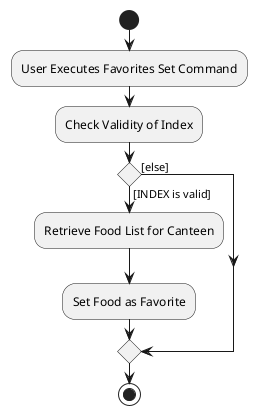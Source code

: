 @startuml
start
:User Executes Favorites Set Command;

'Since the beta syntax does not support placing the condition outside the
'diamond we place it as the true branch instead.


:Check Validity of Index;
if () then ([INDEX is valid])
    :Retrieve Food List for Canteen;
    :Set Food as Favorite;
else ([else])

endif
stop
@enduml
